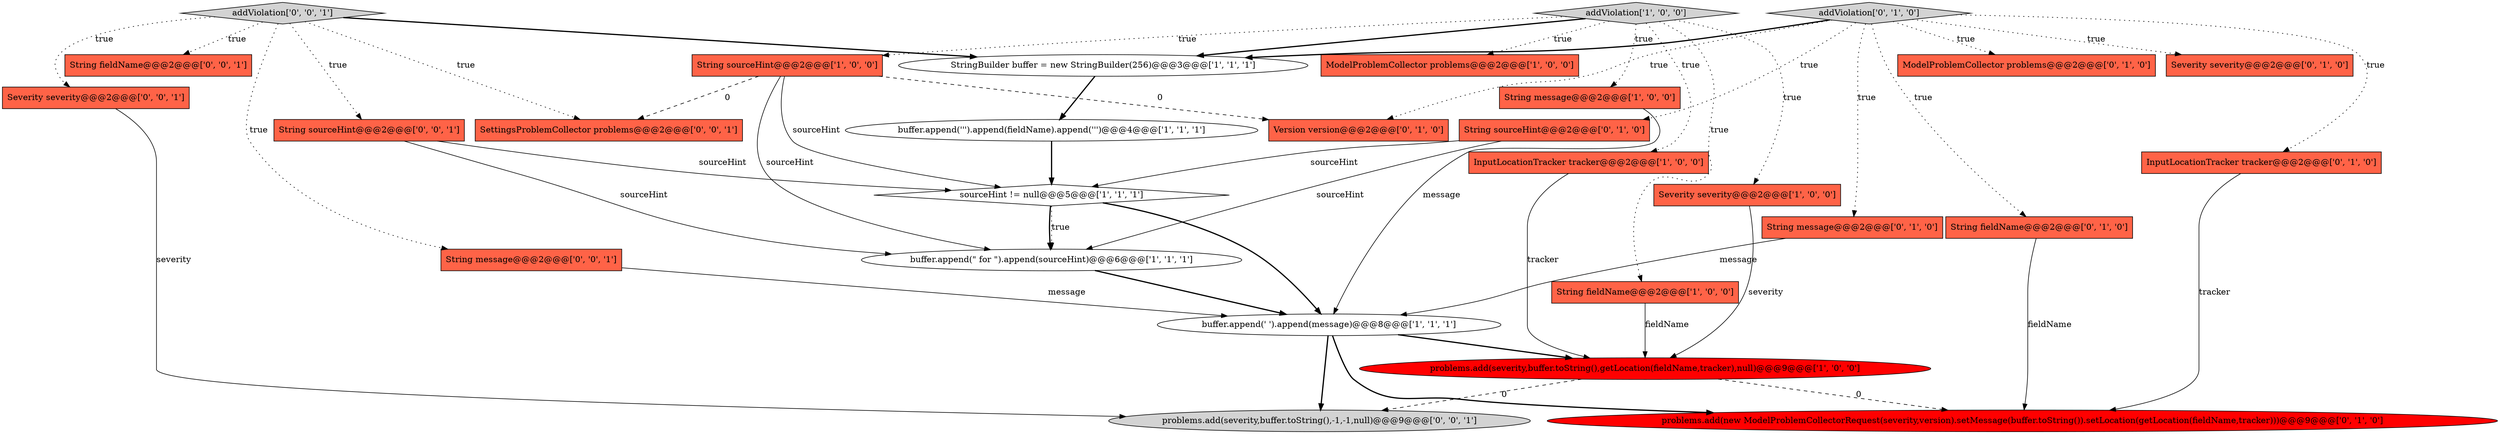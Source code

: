 digraph {
12 [style = filled, label = "String sourceHint@@@2@@@['1', '0', '0']", fillcolor = tomato, shape = box image = "AAA1AAABBB1BBB"];
28 [style = filled, label = "SettingsProblemCollector problems@@@2@@@['0', '0', '1']", fillcolor = tomato, shape = box image = "AAA0AAABBB3BBB"];
15 [style = filled, label = "InputLocationTracker tracker@@@2@@@['0', '1', '0']", fillcolor = tomato, shape = box image = "AAA0AAABBB2BBB"];
8 [style = filled, label = "String message@@@2@@@['1', '0', '0']", fillcolor = tomato, shape = box image = "AAA0AAABBB1BBB"];
0 [style = filled, label = "problems.add(severity,buffer.toString(),getLocation(fieldName,tracker),null)@@@9@@@['1', '0', '0']", fillcolor = red, shape = ellipse image = "AAA1AAABBB1BBB"];
5 [style = filled, label = "buffer.append(' ').append(message)@@@8@@@['1', '1', '1']", fillcolor = white, shape = ellipse image = "AAA0AAABBB1BBB"];
10 [style = filled, label = "ModelProblemCollector problems@@@2@@@['1', '0', '0']", fillcolor = tomato, shape = box image = "AAA0AAABBB1BBB"];
11 [style = filled, label = "buffer.append(\" for \").append(sourceHint)@@@6@@@['1', '1', '1']", fillcolor = white, shape = ellipse image = "AAA0AAABBB1BBB"];
23 [style = filled, label = "String fieldName@@@2@@@['0', '0', '1']", fillcolor = tomato, shape = box image = "AAA0AAABBB3BBB"];
14 [style = filled, label = "ModelProblemCollector problems@@@2@@@['0', '1', '0']", fillcolor = tomato, shape = box image = "AAA0AAABBB2BBB"];
17 [style = filled, label = "String fieldName@@@2@@@['0', '1', '0']", fillcolor = tomato, shape = box image = "AAA0AAABBB2BBB"];
26 [style = filled, label = "Severity severity@@@2@@@['0', '0', '1']", fillcolor = tomato, shape = box image = "AAA0AAABBB3BBB"];
2 [style = filled, label = "String fieldName@@@2@@@['1', '0', '0']", fillcolor = tomato, shape = box image = "AAA0AAABBB1BBB"];
7 [style = filled, label = "StringBuilder buffer = new StringBuilder(256)@@@3@@@['1', '1', '1']", fillcolor = white, shape = ellipse image = "AAA0AAABBB1BBB"];
6 [style = filled, label = "addViolation['1', '0', '0']", fillcolor = lightgray, shape = diamond image = "AAA0AAABBB1BBB"];
25 [style = filled, label = "addViolation['0', '0', '1']", fillcolor = lightgray, shape = diamond image = "AAA0AAABBB3BBB"];
13 [style = filled, label = "problems.add(new ModelProblemCollectorRequest(severity,version).setMessage(buffer.toString()).setLocation(getLocation(fieldName,tracker)))@@@9@@@['0', '1', '0']", fillcolor = red, shape = ellipse image = "AAA1AAABBB2BBB"];
18 [style = filled, label = "String message@@@2@@@['0', '1', '0']", fillcolor = tomato, shape = box image = "AAA0AAABBB2BBB"];
16 [style = filled, label = "Severity severity@@@2@@@['0', '1', '0']", fillcolor = tomato, shape = box image = "AAA0AAABBB2BBB"];
22 [style = filled, label = "problems.add(severity,buffer.toString(),-1,-1,null)@@@9@@@['0', '0', '1']", fillcolor = lightgray, shape = ellipse image = "AAA0AAABBB3BBB"];
27 [style = filled, label = "String sourceHint@@@2@@@['0', '0', '1']", fillcolor = tomato, shape = box image = "AAA0AAABBB3BBB"];
19 [style = filled, label = "addViolation['0', '1', '0']", fillcolor = lightgray, shape = diamond image = "AAA0AAABBB2BBB"];
9 [style = filled, label = "sourceHint != null@@@5@@@['1', '1', '1']", fillcolor = white, shape = diamond image = "AAA0AAABBB1BBB"];
21 [style = filled, label = "Version version@@@2@@@['0', '1', '0']", fillcolor = tomato, shape = box image = "AAA1AAABBB2BBB"];
3 [style = filled, label = "InputLocationTracker tracker@@@2@@@['1', '0', '0']", fillcolor = tomato, shape = box image = "AAA0AAABBB1BBB"];
4 [style = filled, label = "buffer.append(''').append(fieldName).append(''')@@@4@@@['1', '1', '1']", fillcolor = white, shape = ellipse image = "AAA0AAABBB1BBB"];
24 [style = filled, label = "String message@@@2@@@['0', '0', '1']", fillcolor = tomato, shape = box image = "AAA0AAABBB3BBB"];
20 [style = filled, label = "String sourceHint@@@2@@@['0', '1', '0']", fillcolor = tomato, shape = box image = "AAA0AAABBB2BBB"];
1 [style = filled, label = "Severity severity@@@2@@@['1', '0', '0']", fillcolor = tomato, shape = box image = "AAA0AAABBB1BBB"];
4->9 [style = bold, label=""];
19->14 [style = dotted, label="true"];
9->11 [style = bold, label=""];
2->0 [style = solid, label="fieldName"];
24->5 [style = solid, label="message"];
19->17 [style = dotted, label="true"];
19->20 [style = dotted, label="true"];
12->11 [style = solid, label="sourceHint"];
15->13 [style = solid, label="tracker"];
9->11 [style = dotted, label="true"];
6->1 [style = dotted, label="true"];
19->18 [style = dotted, label="true"];
25->24 [style = dotted, label="true"];
18->5 [style = solid, label="message"];
27->9 [style = solid, label="sourceHint"];
19->21 [style = dotted, label="true"];
25->28 [style = dotted, label="true"];
7->4 [style = bold, label=""];
19->15 [style = dotted, label="true"];
25->7 [style = bold, label=""];
0->22 [style = dashed, label="0"];
3->0 [style = solid, label="tracker"];
20->11 [style = solid, label="sourceHint"];
12->21 [style = dashed, label="0"];
6->10 [style = dotted, label="true"];
11->5 [style = bold, label=""];
26->22 [style = solid, label="severity"];
20->9 [style = solid, label="sourceHint"];
6->2 [style = dotted, label="true"];
5->0 [style = bold, label=""];
1->0 [style = solid, label="severity"];
6->8 [style = dotted, label="true"];
12->28 [style = dashed, label="0"];
5->13 [style = bold, label=""];
0->13 [style = dashed, label="0"];
8->5 [style = solid, label="message"];
19->16 [style = dotted, label="true"];
17->13 [style = solid, label="fieldName"];
9->5 [style = bold, label=""];
27->11 [style = solid, label="sourceHint"];
6->12 [style = dotted, label="true"];
25->23 [style = dotted, label="true"];
6->7 [style = bold, label=""];
6->3 [style = dotted, label="true"];
25->27 [style = dotted, label="true"];
5->22 [style = bold, label=""];
19->7 [style = bold, label=""];
25->26 [style = dotted, label="true"];
12->9 [style = solid, label="sourceHint"];
}
